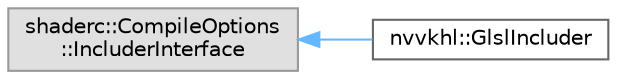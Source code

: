 digraph "Graphical Class Hierarchy"
{
 // LATEX_PDF_SIZE
  bgcolor="transparent";
  edge [fontname=Helvetica,fontsize=10,labelfontname=Helvetica,labelfontsize=10];
  node [fontname=Helvetica,fontsize=10,shape=box,height=0.2,width=0.4];
  rankdir="LR";
  Node0 [id="Node000000",label="shaderc::CompileOptions\l::IncluderInterface",height=0.2,width=0.4,color="grey60", fillcolor="#E0E0E0", style="filled",tooltip=" "];
  Node0 -> Node1 [id="edge85_Node000000_Node000001",dir="back",color="steelblue1",style="solid",tooltip=" "];
  Node1 [id="Node000001",label="nvvkhl::GlslIncluder",height=0.2,width=0.4,color="grey40", fillcolor="white", style="filled",URL="$classnvvkhl_1_1_glsl_includer.html",tooltip=" "];
}
